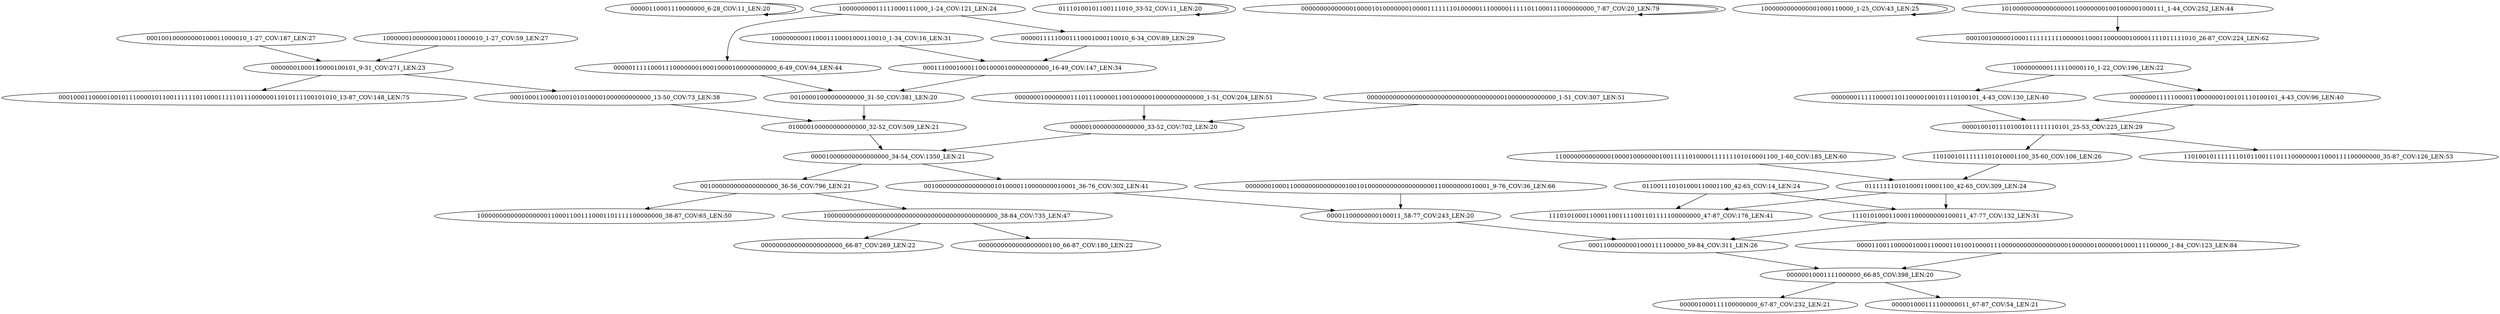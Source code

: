 digraph G {
    "00000110001110000000_6-28_COV:11_LEN:20" -> "00000110001110000000_6-28_COV:11_LEN:20";
    "000000010000000111011100000110010000010000000000000_1-51_COV:204_LEN:51" -> "00000100000000000000_33-52_COV:702_LEN:20";
    "00010001100001001010100001000000000000_13-50_COV:73_LEN:38" -> "010000100000000000000_32-52_COV:509_LEN:21";
    "00000111110001110001000110010_6-34_COV:89_LEN:29" -> "0001110001000110010000100000000000_16-49_COV:147_LEN:34";
    "00000001000110000100101_9-31_COV:271_LEN:23" -> "00010001100001001010100001000000000000_13-50_COV:73_LEN:38";
    "00000001000110000100101_9-31_COV:271_LEN:23" -> "000100011000010010111000010110011111101100011111011100000011010111100101010_13-87_COV:148_LEN:75";
    "0000000111110000110000000100101110100101_4-43_COV:96_LEN:40" -> "00001001011101001011111110101_25-53_COV:225_LEN:29";
    "00011000000001000111100000_59-84_COV:311_LEN:26" -> "00000010001111000000_66-85_COV:398_LEN:20";
    "011001110101000110001100_42-65_COV:14_LEN:24" -> "1110101000110001100000000100011_47-77_COV:132_LEN:31";
    "011001110101000110001100_42-65_COV:14_LEN:24" -> "11101010001100011001111001101111100000000_47-87_COV:176_LEN:41";
    "000000010001100000000000000100101000000000000000000110000000010001_9-76_COV:36_LEN:66" -> "00001100000000100011_58-77_COV:243_LEN:20";
    "00001001011101001011111110101_25-53_COV:225_LEN:29" -> "11010010111111101011001110111000000011000111100000000_35-87_COV:126_LEN:53";
    "00001001011101001011111110101_25-53_COV:225_LEN:29" -> "11010010111111101010001100_35-60_COV:106_LEN:26";
    "000011001100000100011000011010010000111000000000000000000100000010000001000111100000_1-84_COV:123_LEN:84" -> "00000010001111000000_66-85_COV:398_LEN:20";
    "01110100101100111010_33-52_COV:11_LEN:20" -> "01110100101100111010_33-52_COV:11_LEN:20";
    "10000000000000000000000000000000000000000000000_38-84_COV:735_LEN:47" -> "0000000000000000000000_66-87_COV:269_LEN:22";
    "10000000000000000000000000000000000000000000000_38-84_COV:735_LEN:47" -> "0000000000000000000100_66-87_COV:180_LEN:22";
    "1000000000110001110001000110010_1-34_COV:16_LEN:31" -> "0001110001000110010000100000000000_16-49_COV:147_LEN:34";
    "1000000000111110000110_1-22_COV:196_LEN:22" -> "0000000111110000110000000100101110100101_4-43_COV:96_LEN:40";
    "1000000000111110000110_1-22_COV:196_LEN:22" -> "0000000111110000110110000100101110100101_4-43_COV:130_LEN:40";
    "0000000000000010000101000000010000111111101000001110000011111011000111000000000_7-87_COV:20_LEN:79" -> "0000000000000010000101000000010000111111101000001110000011111011000111000000000_7-87_COV:20_LEN:79";
    "00001100000000100011_58-77_COV:243_LEN:20" -> "00011000000001000111100000_59-84_COV:311_LEN:26";
    "00000111110001110000000100010000100000000000_6-49_COV:94_LEN:44" -> "00100001000000000000_31-50_COV:381_LEN:20";
    "1000000000000001000110000_1-25_COV:43_LEN:25" -> "1000000000000001000110000_1-25_COV:43_LEN:25";
    "0000000111110000110110000100101110100101_4-43_COV:130_LEN:40" -> "00001001011101001011111110101_25-53_COV:225_LEN:29";
    "000000000000000000000000000000000000010000000000000_1-51_COV:307_LEN:51" -> "00000100000000000000_33-52_COV:702_LEN:20";
    "100000000011111000111000_1-24_COV:121_LEN:24" -> "00000111110001110001000110010_6-34_COV:89_LEN:29";
    "100000000011111000111000_1-24_COV:121_LEN:24" -> "00000111110001110000000100010000100000000000_6-49_COV:94_LEN:44";
    "1110101000110001100000000100011_47-77_COV:132_LEN:31" -> "00011000000001000111100000_59-84_COV:311_LEN:26";
    "11010010111111101010001100_35-60_COV:106_LEN:26" -> "011111110101000110001100_42-65_COV:309_LEN:24";
    "00000100000000000000_33-52_COV:702_LEN:20" -> "000010000000000000000_34-54_COV:1350_LEN:21";
    "001000000000000000000_36-56_COV:796_LEN:21" -> "10000000000000000000000000000000000000000000000_38-84_COV:735_LEN:47";
    "001000000000000000000_36-56_COV:796_LEN:21" -> "10000000000000000001100011001110001101111100000000_38-87_COV:65_LEN:50";
    "0001110001000110010000100000000000_16-49_COV:147_LEN:34" -> "00100001000000000000_31-50_COV:381_LEN:20";
    "110000000000000100001000000010011111010000111111101010001100_1-60_COV:185_LEN:60" -> "011111110101000110001100_42-65_COV:309_LEN:24";
    "00100001000000000000_31-50_COV:381_LEN:20" -> "010000100000000000000_32-52_COV:509_LEN:21";
    "100000010000000100011000010_1-27_COV:59_LEN:27" -> "00000001000110000100101_9-31_COV:271_LEN:23";
    "00000010001111000000_66-85_COV:398_LEN:20" -> "000001000111100000000_67-87_COV:232_LEN:21";
    "00000010001111000000_66-85_COV:398_LEN:20" -> "000001000111100000011_67-87_COV:54_LEN:21";
    "010000100000000000000_32-52_COV:509_LEN:21" -> "000010000000000000000_34-54_COV:1350_LEN:21";
    "10100000000000000001100000001001000001000111_1-44_COV:252_LEN:44" -> "00010010000010001111111111000001100011000000100001111011111010_26-87_COV:224_LEN:62";
    "00100000000000000001010000110000000010001_36-76_COV:302_LEN:41" -> "00001100000000100011_58-77_COV:243_LEN:20";
    "000100100000000100011000010_1-27_COV:187_LEN:27" -> "00000001000110000100101_9-31_COV:271_LEN:23";
    "000010000000000000000_34-54_COV:1350_LEN:21" -> "001000000000000000000_36-56_COV:796_LEN:21";
    "000010000000000000000_34-54_COV:1350_LEN:21" -> "00100000000000000001010000110000000010001_36-76_COV:302_LEN:41";
    "011111110101000110001100_42-65_COV:309_LEN:24" -> "1110101000110001100000000100011_47-77_COV:132_LEN:31";
    "011111110101000110001100_42-65_COV:309_LEN:24" -> "11101010001100011001111001101111100000000_47-87_COV:176_LEN:41";
}
